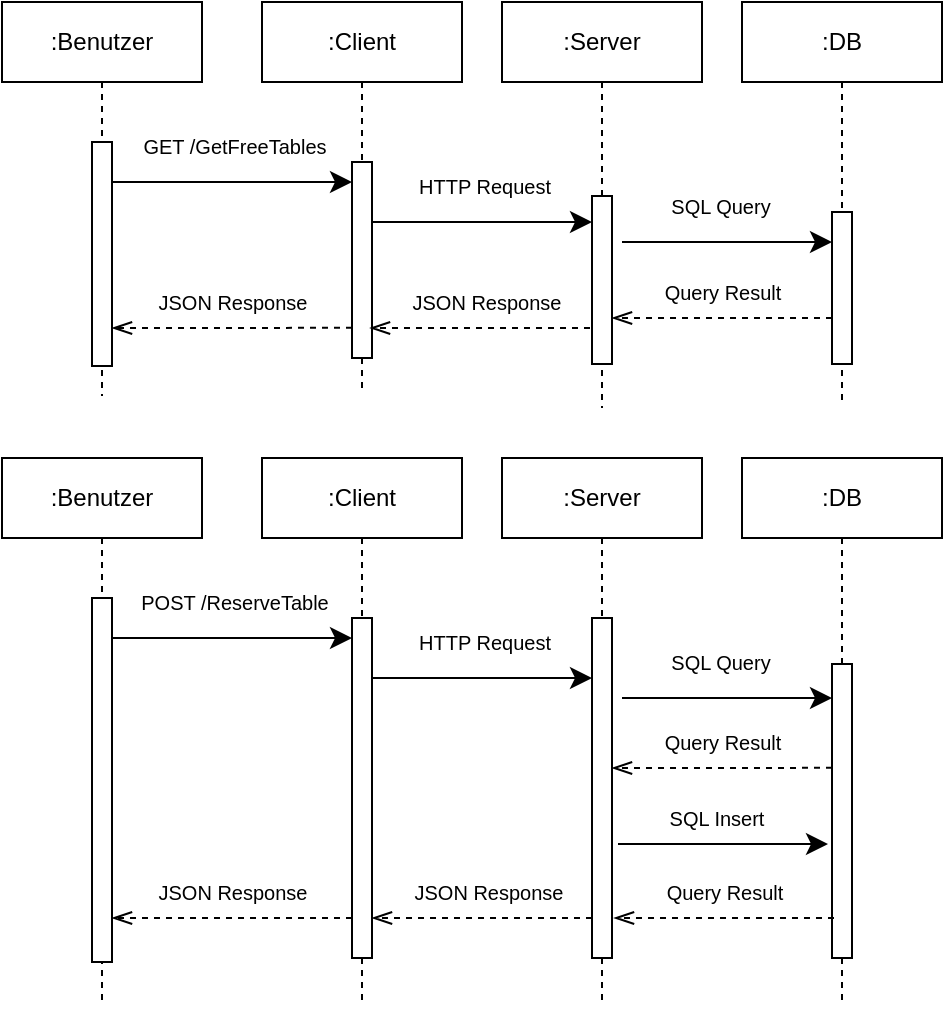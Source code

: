 <mxfile version="22.0.8" type="device">
  <diagram name="Page-1" id="2YBvvXClWsGukQMizWep">
    <mxGraphModel dx="610" dy="343" grid="0" gridSize="10" guides="1" tooltips="1" connect="1" arrows="1" fold="1" page="1" pageScale="1" pageWidth="850" pageHeight="1100" math="0" shadow="0">
      <root>
        <mxCell id="0" />
        <mxCell id="1" parent="0" />
        <mxCell id="aM9ryv3xv72pqoxQDRHE-1" value=":Benutzer" style="shape=umlLifeline;perimeter=lifelinePerimeter;whiteSpace=wrap;html=1;container=0;dropTarget=0;collapsible=0;recursiveResize=0;outlineConnect=0;portConstraint=eastwest;newEdgeStyle={&quot;edgeStyle&quot;:&quot;elbowEdgeStyle&quot;,&quot;elbow&quot;:&quot;vertical&quot;,&quot;curved&quot;:0,&quot;rounded&quot;:0};" parent="1" vertex="1">
          <mxGeometry x="140" y="40" width="100" height="197" as="geometry" />
        </mxCell>
        <mxCell id="aM9ryv3xv72pqoxQDRHE-2" value="" style="html=1;points=[];perimeter=orthogonalPerimeter;outlineConnect=0;targetShapes=umlLifeline;portConstraint=eastwest;newEdgeStyle={&quot;edgeStyle&quot;:&quot;elbowEdgeStyle&quot;,&quot;elbow&quot;:&quot;vertical&quot;,&quot;curved&quot;:0,&quot;rounded&quot;:0};" parent="aM9ryv3xv72pqoxQDRHE-1" vertex="1">
          <mxGeometry x="45" y="70" width="10" height="112" as="geometry" />
        </mxCell>
        <mxCell id="aM9ryv3xv72pqoxQDRHE-5" value=":Server" style="shape=umlLifeline;perimeter=lifelinePerimeter;whiteSpace=wrap;html=1;container=0;dropTarget=0;collapsible=0;recursiveResize=0;outlineConnect=0;portConstraint=eastwest;newEdgeStyle={&quot;edgeStyle&quot;:&quot;elbowEdgeStyle&quot;,&quot;elbow&quot;:&quot;vertical&quot;,&quot;curved&quot;:0,&quot;rounded&quot;:0};" parent="1" vertex="1">
          <mxGeometry x="390" y="40" width="100" height="203" as="geometry" />
        </mxCell>
        <mxCell id="aM9ryv3xv72pqoxQDRHE-6" value="" style="html=1;points=[];perimeter=orthogonalPerimeter;outlineConnect=0;targetShapes=umlLifeline;portConstraint=eastwest;newEdgeStyle={&quot;edgeStyle&quot;:&quot;elbowEdgeStyle&quot;,&quot;elbow&quot;:&quot;vertical&quot;,&quot;curved&quot;:0,&quot;rounded&quot;:0};" parent="aM9ryv3xv72pqoxQDRHE-5" vertex="1">
          <mxGeometry x="45" y="97" width="10" height="84" as="geometry" />
        </mxCell>
        <mxCell id="Pyk5aOrfzGxjBrDpBZBE-3" value=":DB" style="shape=umlLifeline;perimeter=lifelinePerimeter;whiteSpace=wrap;html=1;container=0;dropTarget=0;collapsible=0;recursiveResize=0;outlineConnect=0;portConstraint=eastwest;newEdgeStyle={&quot;edgeStyle&quot;:&quot;elbowEdgeStyle&quot;,&quot;elbow&quot;:&quot;vertical&quot;,&quot;curved&quot;:0,&quot;rounded&quot;:0};" parent="1" vertex="1">
          <mxGeometry x="510" y="40" width="100" height="201" as="geometry" />
        </mxCell>
        <mxCell id="Pyk5aOrfzGxjBrDpBZBE-4" value="" style="html=1;points=[];perimeter=orthogonalPerimeter;outlineConnect=0;targetShapes=umlLifeline;portConstraint=eastwest;newEdgeStyle={&quot;edgeStyle&quot;:&quot;elbowEdgeStyle&quot;,&quot;elbow&quot;:&quot;vertical&quot;,&quot;curved&quot;:0,&quot;rounded&quot;:0};" parent="Pyk5aOrfzGxjBrDpBZBE-3" vertex="1">
          <mxGeometry x="45" y="105" width="10" height="76" as="geometry" />
        </mxCell>
        <mxCell id="Pyk5aOrfzGxjBrDpBZBE-10" value=":Client" style="shape=umlLifeline;perimeter=lifelinePerimeter;whiteSpace=wrap;html=1;container=0;dropTarget=0;collapsible=0;recursiveResize=0;outlineConnect=0;portConstraint=eastwest;newEdgeStyle={&quot;edgeStyle&quot;:&quot;elbowEdgeStyle&quot;,&quot;elbow&quot;:&quot;vertical&quot;,&quot;curved&quot;:0,&quot;rounded&quot;:0};" parent="1" vertex="1">
          <mxGeometry x="270" y="40" width="100" height="193" as="geometry" />
        </mxCell>
        <mxCell id="Pyk5aOrfzGxjBrDpBZBE-11" value="" style="html=1;points=[];perimeter=orthogonalPerimeter;outlineConnect=0;targetShapes=umlLifeline;portConstraint=eastwest;newEdgeStyle={&quot;edgeStyle&quot;:&quot;elbowEdgeStyle&quot;,&quot;elbow&quot;:&quot;vertical&quot;,&quot;curved&quot;:0,&quot;rounded&quot;:0};" parent="Pyk5aOrfzGxjBrDpBZBE-10" vertex="1">
          <mxGeometry x="45" y="80" width="10" height="98" as="geometry" />
        </mxCell>
        <mxCell id="Pyk5aOrfzGxjBrDpBZBE-12" style="edgeStyle=elbowEdgeStyle;curved=0;rounded=0;orthogonalLoop=1;jettySize=auto;html=1;elbow=vertical;fontSize=12;startSize=8;endSize=8;" parent="1" source="aM9ryv3xv72pqoxQDRHE-2" target="Pyk5aOrfzGxjBrDpBZBE-11" edge="1">
          <mxGeometry relative="1" as="geometry">
            <mxPoint x="100" y="130.002" as="sourcePoint" />
            <mxPoint x="310" y="130" as="targetPoint" />
            <Array as="points">
              <mxPoint x="310" y="130" />
            </Array>
          </mxGeometry>
        </mxCell>
        <mxCell id="Pyk5aOrfzGxjBrDpBZBE-16" value="&lt;font style=&quot;font-size: 10px;&quot;&gt;GET /GetFreeTables&lt;/font&gt;" style="edgeLabel;html=1;align=center;verticalAlign=middle;resizable=0;points=[];fontSize=16;" parent="Pyk5aOrfzGxjBrDpBZBE-12" vertex="1" connectable="0">
          <mxGeometry x="-0.333" y="2" relative="1" as="geometry">
            <mxPoint x="21" y="-18" as="offset" />
          </mxGeometry>
        </mxCell>
        <mxCell id="Pyk5aOrfzGxjBrDpBZBE-13" style="edgeStyle=elbowEdgeStyle;curved=0;rounded=0;orthogonalLoop=1;jettySize=auto;html=1;elbow=horizontal;fontSize=12;startSize=8;endSize=8;" parent="1" source="Pyk5aOrfzGxjBrDpBZBE-11" edge="1">
          <mxGeometry relative="1" as="geometry">
            <mxPoint x="335" y="150.001" as="sourcePoint" />
            <mxPoint x="435" y="150.001" as="targetPoint" />
            <Array as="points">
              <mxPoint x="370" y="150" />
            </Array>
          </mxGeometry>
        </mxCell>
        <mxCell id="Pyk5aOrfzGxjBrDpBZBE-15" value="&lt;font style=&quot;font-size: 10px;&quot;&gt;HTTP Request&lt;/font&gt;" style="edgeLabel;html=1;align=center;verticalAlign=middle;resizable=0;points=[];fontSize=16;" parent="Pyk5aOrfzGxjBrDpBZBE-13" vertex="1" connectable="0">
          <mxGeometry x="-0.102" relative="1" as="geometry">
            <mxPoint x="6" y="-20" as="offset" />
          </mxGeometry>
        </mxCell>
        <mxCell id="Pyk5aOrfzGxjBrDpBZBE-17" style="edgeStyle=elbowEdgeStyle;curved=0;rounded=0;orthogonalLoop=1;jettySize=auto;html=1;elbow=vertical;fontSize=12;startSize=8;endSize=8;" parent="1" target="Pyk5aOrfzGxjBrDpBZBE-4" edge="1">
          <mxGeometry relative="1" as="geometry">
            <mxPoint x="450" y="160.001" as="sourcePoint" />
            <mxPoint x="560" y="160.001" as="targetPoint" />
          </mxGeometry>
        </mxCell>
        <mxCell id="Pyk5aOrfzGxjBrDpBZBE-18" value="&lt;font style=&quot;font-size: 10px;&quot;&gt;SQL Query&lt;/font&gt;" style="edgeLabel;html=1;align=center;verticalAlign=middle;resizable=0;points=[];fontSize=16;" parent="Pyk5aOrfzGxjBrDpBZBE-17" vertex="1" connectable="0">
          <mxGeometry x="-0.27" relative="1" as="geometry">
            <mxPoint x="10" y="-20" as="offset" />
          </mxGeometry>
        </mxCell>
        <mxCell id="Pyk5aOrfzGxjBrDpBZBE-19" style="edgeStyle=elbowEdgeStyle;curved=0;rounded=0;orthogonalLoop=1;jettySize=auto;html=1;elbow=vertical;fontSize=12;startSize=8;endSize=8;dashed=1;endArrow=openThin;endFill=0;" parent="1" source="Pyk5aOrfzGxjBrDpBZBE-4" target="aM9ryv3xv72pqoxQDRHE-6" edge="1">
          <mxGeometry relative="1" as="geometry">
            <Array as="points">
              <mxPoint x="498" y="198" />
            </Array>
          </mxGeometry>
        </mxCell>
        <mxCell id="Pyk5aOrfzGxjBrDpBZBE-20" value="&lt;font style=&quot;font-size: 10px;&quot;&gt;Query Result&lt;/font&gt;" style="edgeLabel;html=1;align=center;verticalAlign=middle;resizable=0;points=[];fontSize=16;" parent="Pyk5aOrfzGxjBrDpBZBE-19" vertex="1" connectable="0">
          <mxGeometry x="0.091" relative="1" as="geometry">
            <mxPoint x="5" y="-15" as="offset" />
          </mxGeometry>
        </mxCell>
        <mxCell id="Pyk5aOrfzGxjBrDpBZBE-21" style="edgeStyle=elbowEdgeStyle;curved=0;rounded=0;orthogonalLoop=1;jettySize=auto;html=1;elbow=vertical;fontSize=12;startSize=8;endSize=8;dashed=1;endArrow=openThin;endFill=0;" parent="1" edge="1">
          <mxGeometry relative="1" as="geometry">
            <mxPoint x="434" y="202.997" as="sourcePoint" />
            <mxPoint x="324" y="202.997" as="targetPoint" />
          </mxGeometry>
        </mxCell>
        <mxCell id="Pyk5aOrfzGxjBrDpBZBE-22" value="&lt;font style=&quot;font-size: 10px;&quot;&gt;JSON Response&lt;/font&gt;" style="edgeLabel;html=1;align=center;verticalAlign=middle;resizable=0;points=[];fontSize=16;" parent="Pyk5aOrfzGxjBrDpBZBE-21" vertex="1" connectable="0">
          <mxGeometry x="0.307" relative="1" as="geometry">
            <mxPoint x="20" y="-15" as="offset" />
          </mxGeometry>
        </mxCell>
        <mxCell id="Pyk5aOrfzGxjBrDpBZBE-23" style="edgeStyle=elbowEdgeStyle;curved=0;rounded=0;orthogonalLoop=1;jettySize=auto;html=1;elbow=vertical;fontSize=12;startSize=8;endSize=8;dashed=1;endArrow=openThin;endFill=0;" parent="1" edge="1">
          <mxGeometry relative="1" as="geometry">
            <mxPoint x="315" y="202.915" as="sourcePoint" />
            <mxPoint x="195" y="202.915" as="targetPoint" />
          </mxGeometry>
        </mxCell>
        <mxCell id="Pyk5aOrfzGxjBrDpBZBE-24" value="&lt;font style=&quot;font-size: 10px;&quot;&gt;JSON Response&lt;/font&gt;" style="edgeLabel;html=1;align=center;verticalAlign=middle;resizable=0;points=[];fontSize=16;" parent="Pyk5aOrfzGxjBrDpBZBE-23" vertex="1" connectable="0">
          <mxGeometry x="0.132" y="-2" relative="1" as="geometry">
            <mxPoint x="8" y="-13" as="offset" />
          </mxGeometry>
        </mxCell>
        <mxCell id="Pyk5aOrfzGxjBrDpBZBE-25" value=":Benutzer" style="shape=umlLifeline;perimeter=lifelinePerimeter;whiteSpace=wrap;html=1;container=0;dropTarget=0;collapsible=0;recursiveResize=0;outlineConnect=0;portConstraint=eastwest;newEdgeStyle={&quot;edgeStyle&quot;:&quot;elbowEdgeStyle&quot;,&quot;elbow&quot;:&quot;vertical&quot;,&quot;curved&quot;:0,&quot;rounded&quot;:0};" parent="1" vertex="1">
          <mxGeometry x="140" y="268" width="100" height="272" as="geometry" />
        </mxCell>
        <mxCell id="Pyk5aOrfzGxjBrDpBZBE-26" value="" style="html=1;points=[];perimeter=orthogonalPerimeter;outlineConnect=0;targetShapes=umlLifeline;portConstraint=eastwest;newEdgeStyle={&quot;edgeStyle&quot;:&quot;elbowEdgeStyle&quot;,&quot;elbow&quot;:&quot;vertical&quot;,&quot;curved&quot;:0,&quot;rounded&quot;:0};" parent="Pyk5aOrfzGxjBrDpBZBE-25" vertex="1">
          <mxGeometry x="45" y="70" width="10" height="182" as="geometry" />
        </mxCell>
        <mxCell id="Pyk5aOrfzGxjBrDpBZBE-27" value=":Server" style="shape=umlLifeline;perimeter=lifelinePerimeter;whiteSpace=wrap;html=1;container=0;dropTarget=0;collapsible=0;recursiveResize=0;outlineConnect=0;portConstraint=eastwest;newEdgeStyle={&quot;edgeStyle&quot;:&quot;elbowEdgeStyle&quot;,&quot;elbow&quot;:&quot;vertical&quot;,&quot;curved&quot;:0,&quot;rounded&quot;:0};" parent="1" vertex="1">
          <mxGeometry x="390" y="268" width="100" height="273" as="geometry" />
        </mxCell>
        <mxCell id="Pyk5aOrfzGxjBrDpBZBE-28" value="" style="html=1;points=[];perimeter=orthogonalPerimeter;outlineConnect=0;targetShapes=umlLifeline;portConstraint=eastwest;newEdgeStyle={&quot;edgeStyle&quot;:&quot;elbowEdgeStyle&quot;,&quot;elbow&quot;:&quot;vertical&quot;,&quot;curved&quot;:0,&quot;rounded&quot;:0};" parent="Pyk5aOrfzGxjBrDpBZBE-27" vertex="1">
          <mxGeometry x="45" y="80" width="10" height="170" as="geometry" />
        </mxCell>
        <mxCell id="Pyk5aOrfzGxjBrDpBZBE-29" value=":DB" style="shape=umlLifeline;perimeter=lifelinePerimeter;whiteSpace=wrap;html=1;container=0;dropTarget=0;collapsible=0;recursiveResize=0;outlineConnect=0;portConstraint=eastwest;newEdgeStyle={&quot;edgeStyle&quot;:&quot;elbowEdgeStyle&quot;,&quot;elbow&quot;:&quot;vertical&quot;,&quot;curved&quot;:0,&quot;rounded&quot;:0};" parent="1" vertex="1">
          <mxGeometry x="510" y="268" width="100" height="274" as="geometry" />
        </mxCell>
        <mxCell id="Pyk5aOrfzGxjBrDpBZBE-30" value="" style="html=1;points=[];perimeter=orthogonalPerimeter;outlineConnect=0;targetShapes=umlLifeline;portConstraint=eastwest;newEdgeStyle={&quot;edgeStyle&quot;:&quot;elbowEdgeStyle&quot;,&quot;elbow&quot;:&quot;vertical&quot;,&quot;curved&quot;:0,&quot;rounded&quot;:0};" parent="Pyk5aOrfzGxjBrDpBZBE-29" vertex="1">
          <mxGeometry x="45" y="103" width="10" height="147" as="geometry" />
        </mxCell>
        <mxCell id="Pyk5aOrfzGxjBrDpBZBE-31" value=":Client" style="shape=umlLifeline;perimeter=lifelinePerimeter;whiteSpace=wrap;html=1;container=0;dropTarget=0;collapsible=0;recursiveResize=0;outlineConnect=0;portConstraint=eastwest;newEdgeStyle={&quot;edgeStyle&quot;:&quot;elbowEdgeStyle&quot;,&quot;elbow&quot;:&quot;vertical&quot;,&quot;curved&quot;:0,&quot;rounded&quot;:0};" parent="1" vertex="1">
          <mxGeometry x="270" y="268" width="100" height="273" as="geometry" />
        </mxCell>
        <mxCell id="Pyk5aOrfzGxjBrDpBZBE-32" value="" style="html=1;points=[];perimeter=orthogonalPerimeter;outlineConnect=0;targetShapes=umlLifeline;portConstraint=eastwest;newEdgeStyle={&quot;edgeStyle&quot;:&quot;elbowEdgeStyle&quot;,&quot;elbow&quot;:&quot;vertical&quot;,&quot;curved&quot;:0,&quot;rounded&quot;:0};" parent="Pyk5aOrfzGxjBrDpBZBE-31" vertex="1">
          <mxGeometry x="45" y="80" width="10" height="170" as="geometry" />
        </mxCell>
        <mxCell id="Pyk5aOrfzGxjBrDpBZBE-33" style="edgeStyle=elbowEdgeStyle;curved=0;rounded=0;orthogonalLoop=1;jettySize=auto;html=1;elbow=vertical;fontSize=12;startSize=8;endSize=8;" parent="1" source="Pyk5aOrfzGxjBrDpBZBE-26" target="Pyk5aOrfzGxjBrDpBZBE-32" edge="1">
          <mxGeometry relative="1" as="geometry">
            <mxPoint x="100" y="358.002" as="sourcePoint" />
            <mxPoint x="310" y="358" as="targetPoint" />
            <Array as="points">
              <mxPoint x="310" y="358" />
            </Array>
          </mxGeometry>
        </mxCell>
        <mxCell id="Pyk5aOrfzGxjBrDpBZBE-34" value="&lt;font style=&quot;font-size: 10px;&quot;&gt;POST /ReserveTable&lt;/font&gt;" style="edgeLabel;html=1;align=center;verticalAlign=middle;resizable=0;points=[];fontSize=16;" parent="Pyk5aOrfzGxjBrDpBZBE-33" vertex="1" connectable="0">
          <mxGeometry x="-0.333" y="2" relative="1" as="geometry">
            <mxPoint x="21" y="-18" as="offset" />
          </mxGeometry>
        </mxCell>
        <mxCell id="Pyk5aOrfzGxjBrDpBZBE-35" style="edgeStyle=elbowEdgeStyle;curved=0;rounded=0;orthogonalLoop=1;jettySize=auto;html=1;elbow=horizontal;fontSize=12;startSize=8;endSize=8;" parent="1" source="Pyk5aOrfzGxjBrDpBZBE-32" edge="1">
          <mxGeometry relative="1" as="geometry">
            <mxPoint x="335" y="378.001" as="sourcePoint" />
            <mxPoint x="435" y="378.001" as="targetPoint" />
            <Array as="points">
              <mxPoint x="370" y="378" />
            </Array>
          </mxGeometry>
        </mxCell>
        <mxCell id="Pyk5aOrfzGxjBrDpBZBE-36" value="&lt;font style=&quot;font-size: 10px;&quot;&gt;HTTP Request&lt;/font&gt;" style="edgeLabel;html=1;align=center;verticalAlign=middle;resizable=0;points=[];fontSize=16;" parent="Pyk5aOrfzGxjBrDpBZBE-35" vertex="1" connectable="0">
          <mxGeometry x="-0.102" relative="1" as="geometry">
            <mxPoint x="6" y="-20" as="offset" />
          </mxGeometry>
        </mxCell>
        <mxCell id="Pyk5aOrfzGxjBrDpBZBE-37" style="edgeStyle=elbowEdgeStyle;curved=0;rounded=0;orthogonalLoop=1;jettySize=auto;html=1;elbow=vertical;fontSize=12;startSize=8;endSize=8;" parent="1" target="Pyk5aOrfzGxjBrDpBZBE-30" edge="1">
          <mxGeometry relative="1" as="geometry">
            <mxPoint x="450" y="388.001" as="sourcePoint" />
            <mxPoint x="560" y="388.001" as="targetPoint" />
          </mxGeometry>
        </mxCell>
        <mxCell id="Pyk5aOrfzGxjBrDpBZBE-38" value="&lt;font style=&quot;font-size: 10px;&quot;&gt;SQL Query&lt;/font&gt;" style="edgeLabel;html=1;align=center;verticalAlign=middle;resizable=0;points=[];fontSize=16;" parent="Pyk5aOrfzGxjBrDpBZBE-37" vertex="1" connectable="0">
          <mxGeometry x="-0.27" relative="1" as="geometry">
            <mxPoint x="10" y="-20" as="offset" />
          </mxGeometry>
        </mxCell>
        <mxCell id="Pyk5aOrfzGxjBrDpBZBE-39" style="edgeStyle=elbowEdgeStyle;curved=0;rounded=0;orthogonalLoop=1;jettySize=auto;html=1;elbow=vertical;fontSize=12;startSize=8;endSize=8;dashed=1;endArrow=openThin;endFill=0;" parent="1" edge="1">
          <mxGeometry relative="1" as="geometry">
            <mxPoint x="556" y="498.003" as="sourcePoint" />
            <mxPoint x="446" y="498.003" as="targetPoint" />
          </mxGeometry>
        </mxCell>
        <mxCell id="Pyk5aOrfzGxjBrDpBZBE-40" value="&lt;font style=&quot;font-size: 10px;&quot;&gt;Query Result&lt;/font&gt;" style="edgeLabel;html=1;align=center;verticalAlign=middle;resizable=0;points=[];fontSize=16;" parent="Pyk5aOrfzGxjBrDpBZBE-39" vertex="1" connectable="0">
          <mxGeometry x="0.091" relative="1" as="geometry">
            <mxPoint x="5" y="-15" as="offset" />
          </mxGeometry>
        </mxCell>
        <mxCell id="Pyk5aOrfzGxjBrDpBZBE-41" style="edgeStyle=elbowEdgeStyle;curved=0;rounded=0;orthogonalLoop=1;jettySize=auto;html=1;elbow=vertical;fontSize=12;startSize=8;endSize=8;dashed=1;endArrow=openThin;endFill=0;" parent="1" source="Pyk5aOrfzGxjBrDpBZBE-28" target="Pyk5aOrfzGxjBrDpBZBE-32" edge="1">
          <mxGeometry relative="1" as="geometry">
            <Array as="points">
              <mxPoint x="380" y="498" />
              <mxPoint x="390" y="468" />
            </Array>
          </mxGeometry>
        </mxCell>
        <mxCell id="Pyk5aOrfzGxjBrDpBZBE-42" value="&lt;font style=&quot;font-size: 10px;&quot;&gt;JSON Response&lt;/font&gt;" style="edgeLabel;html=1;align=center;verticalAlign=middle;resizable=0;points=[];fontSize=16;" parent="Pyk5aOrfzGxjBrDpBZBE-41" vertex="1" connectable="0">
          <mxGeometry x="0.307" relative="1" as="geometry">
            <mxPoint x="20" y="-15" as="offset" />
          </mxGeometry>
        </mxCell>
        <mxCell id="Pyk5aOrfzGxjBrDpBZBE-43" style="edgeStyle=elbowEdgeStyle;curved=0;rounded=0;orthogonalLoop=1;jettySize=auto;html=1;elbow=vertical;fontSize=12;startSize=8;endSize=8;dashed=1;endArrow=openThin;endFill=0;" parent="1" source="Pyk5aOrfzGxjBrDpBZBE-32" target="Pyk5aOrfzGxjBrDpBZBE-26" edge="1">
          <mxGeometry relative="1" as="geometry">
            <Array as="points">
              <mxPoint x="270" y="498" />
            </Array>
          </mxGeometry>
        </mxCell>
        <mxCell id="Pyk5aOrfzGxjBrDpBZBE-44" value="&lt;font style=&quot;font-size: 10px;&quot;&gt;JSON Response&lt;/font&gt;" style="edgeLabel;html=1;align=center;verticalAlign=middle;resizable=0;points=[];fontSize=16;" parent="Pyk5aOrfzGxjBrDpBZBE-43" vertex="1" connectable="0">
          <mxGeometry x="0.132" y="-2" relative="1" as="geometry">
            <mxPoint x="8" y="-13" as="offset" />
          </mxGeometry>
        </mxCell>
        <mxCell id="Pyk5aOrfzGxjBrDpBZBE-49" style="edgeStyle=elbowEdgeStyle;curved=0;rounded=0;orthogonalLoop=1;jettySize=auto;html=1;elbow=vertical;fontSize=12;startSize=8;endSize=8;dashed=1;endArrow=openThin;endFill=0;" parent="1" edge="1">
          <mxGeometry relative="1" as="geometry">
            <mxPoint x="555" y="422.923" as="sourcePoint" />
            <mxPoint x="445" y="422.923" as="targetPoint" />
          </mxGeometry>
        </mxCell>
        <mxCell id="Pyk5aOrfzGxjBrDpBZBE-50" value="&lt;font style=&quot;font-size: 10px;&quot;&gt;Query Result&lt;/font&gt;" style="edgeLabel;html=1;align=center;verticalAlign=middle;resizable=0;points=[];fontSize=16;" parent="Pyk5aOrfzGxjBrDpBZBE-49" vertex="1" connectable="0">
          <mxGeometry x="0.091" relative="1" as="geometry">
            <mxPoint x="5" y="-15" as="offset" />
          </mxGeometry>
        </mxCell>
        <mxCell id="Pyk5aOrfzGxjBrDpBZBE-51" style="edgeStyle=elbowEdgeStyle;curved=0;rounded=0;orthogonalLoop=1;jettySize=auto;html=1;elbow=vertical;fontSize=12;startSize=8;endSize=8;" parent="1" edge="1">
          <mxGeometry relative="1" as="geometry">
            <mxPoint x="448" y="461.001" as="sourcePoint" />
            <mxPoint x="553" y="461" as="targetPoint" />
          </mxGeometry>
        </mxCell>
        <mxCell id="Pyk5aOrfzGxjBrDpBZBE-52" value="&lt;font style=&quot;font-size: 10px;&quot;&gt;SQL Insert&lt;/font&gt;" style="edgeLabel;html=1;align=center;verticalAlign=middle;resizable=0;points=[];fontSize=16;" parent="Pyk5aOrfzGxjBrDpBZBE-51" vertex="1" connectable="0">
          <mxGeometry x="-0.27" relative="1" as="geometry">
            <mxPoint x="10" y="-15" as="offset" />
          </mxGeometry>
        </mxCell>
      </root>
    </mxGraphModel>
  </diagram>
</mxfile>
